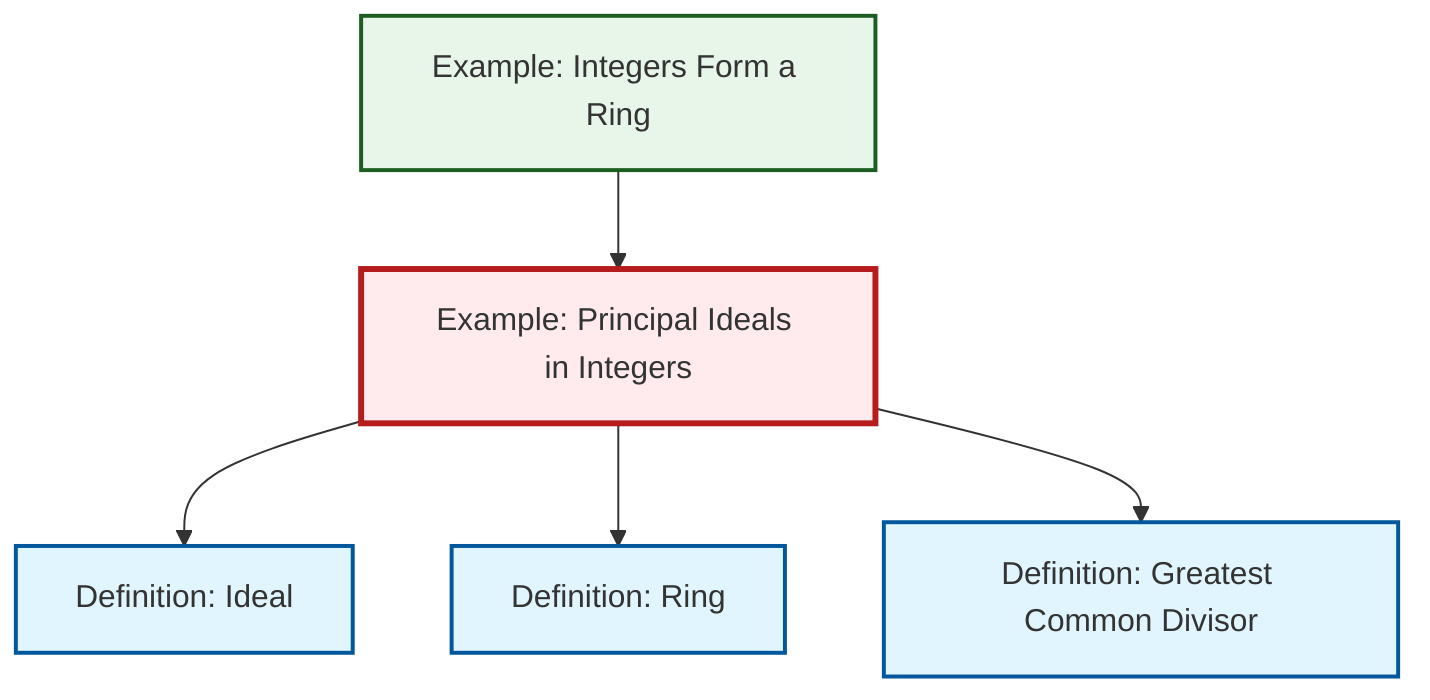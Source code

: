 graph TD
    classDef definition fill:#e1f5fe,stroke:#01579b,stroke-width:2px
    classDef theorem fill:#f3e5f5,stroke:#4a148c,stroke-width:2px
    classDef axiom fill:#fff3e0,stroke:#e65100,stroke-width:2px
    classDef example fill:#e8f5e9,stroke:#1b5e20,stroke-width:2px
    classDef current fill:#ffebee,stroke:#b71c1c,stroke-width:3px
    def-gcd["Definition: Greatest Common Divisor"]:::definition
    ex-principal-ideal["Example: Principal Ideals in Integers"]:::example
    def-ideal["Definition: Ideal"]:::definition
    def-ring["Definition: Ring"]:::definition
    ex-integers-ring["Example: Integers Form a Ring"]:::example
    ex-principal-ideal --> def-ideal
    ex-principal-ideal --> def-ring
    ex-integers-ring --> ex-principal-ideal
    ex-principal-ideal --> def-gcd
    class ex-principal-ideal current